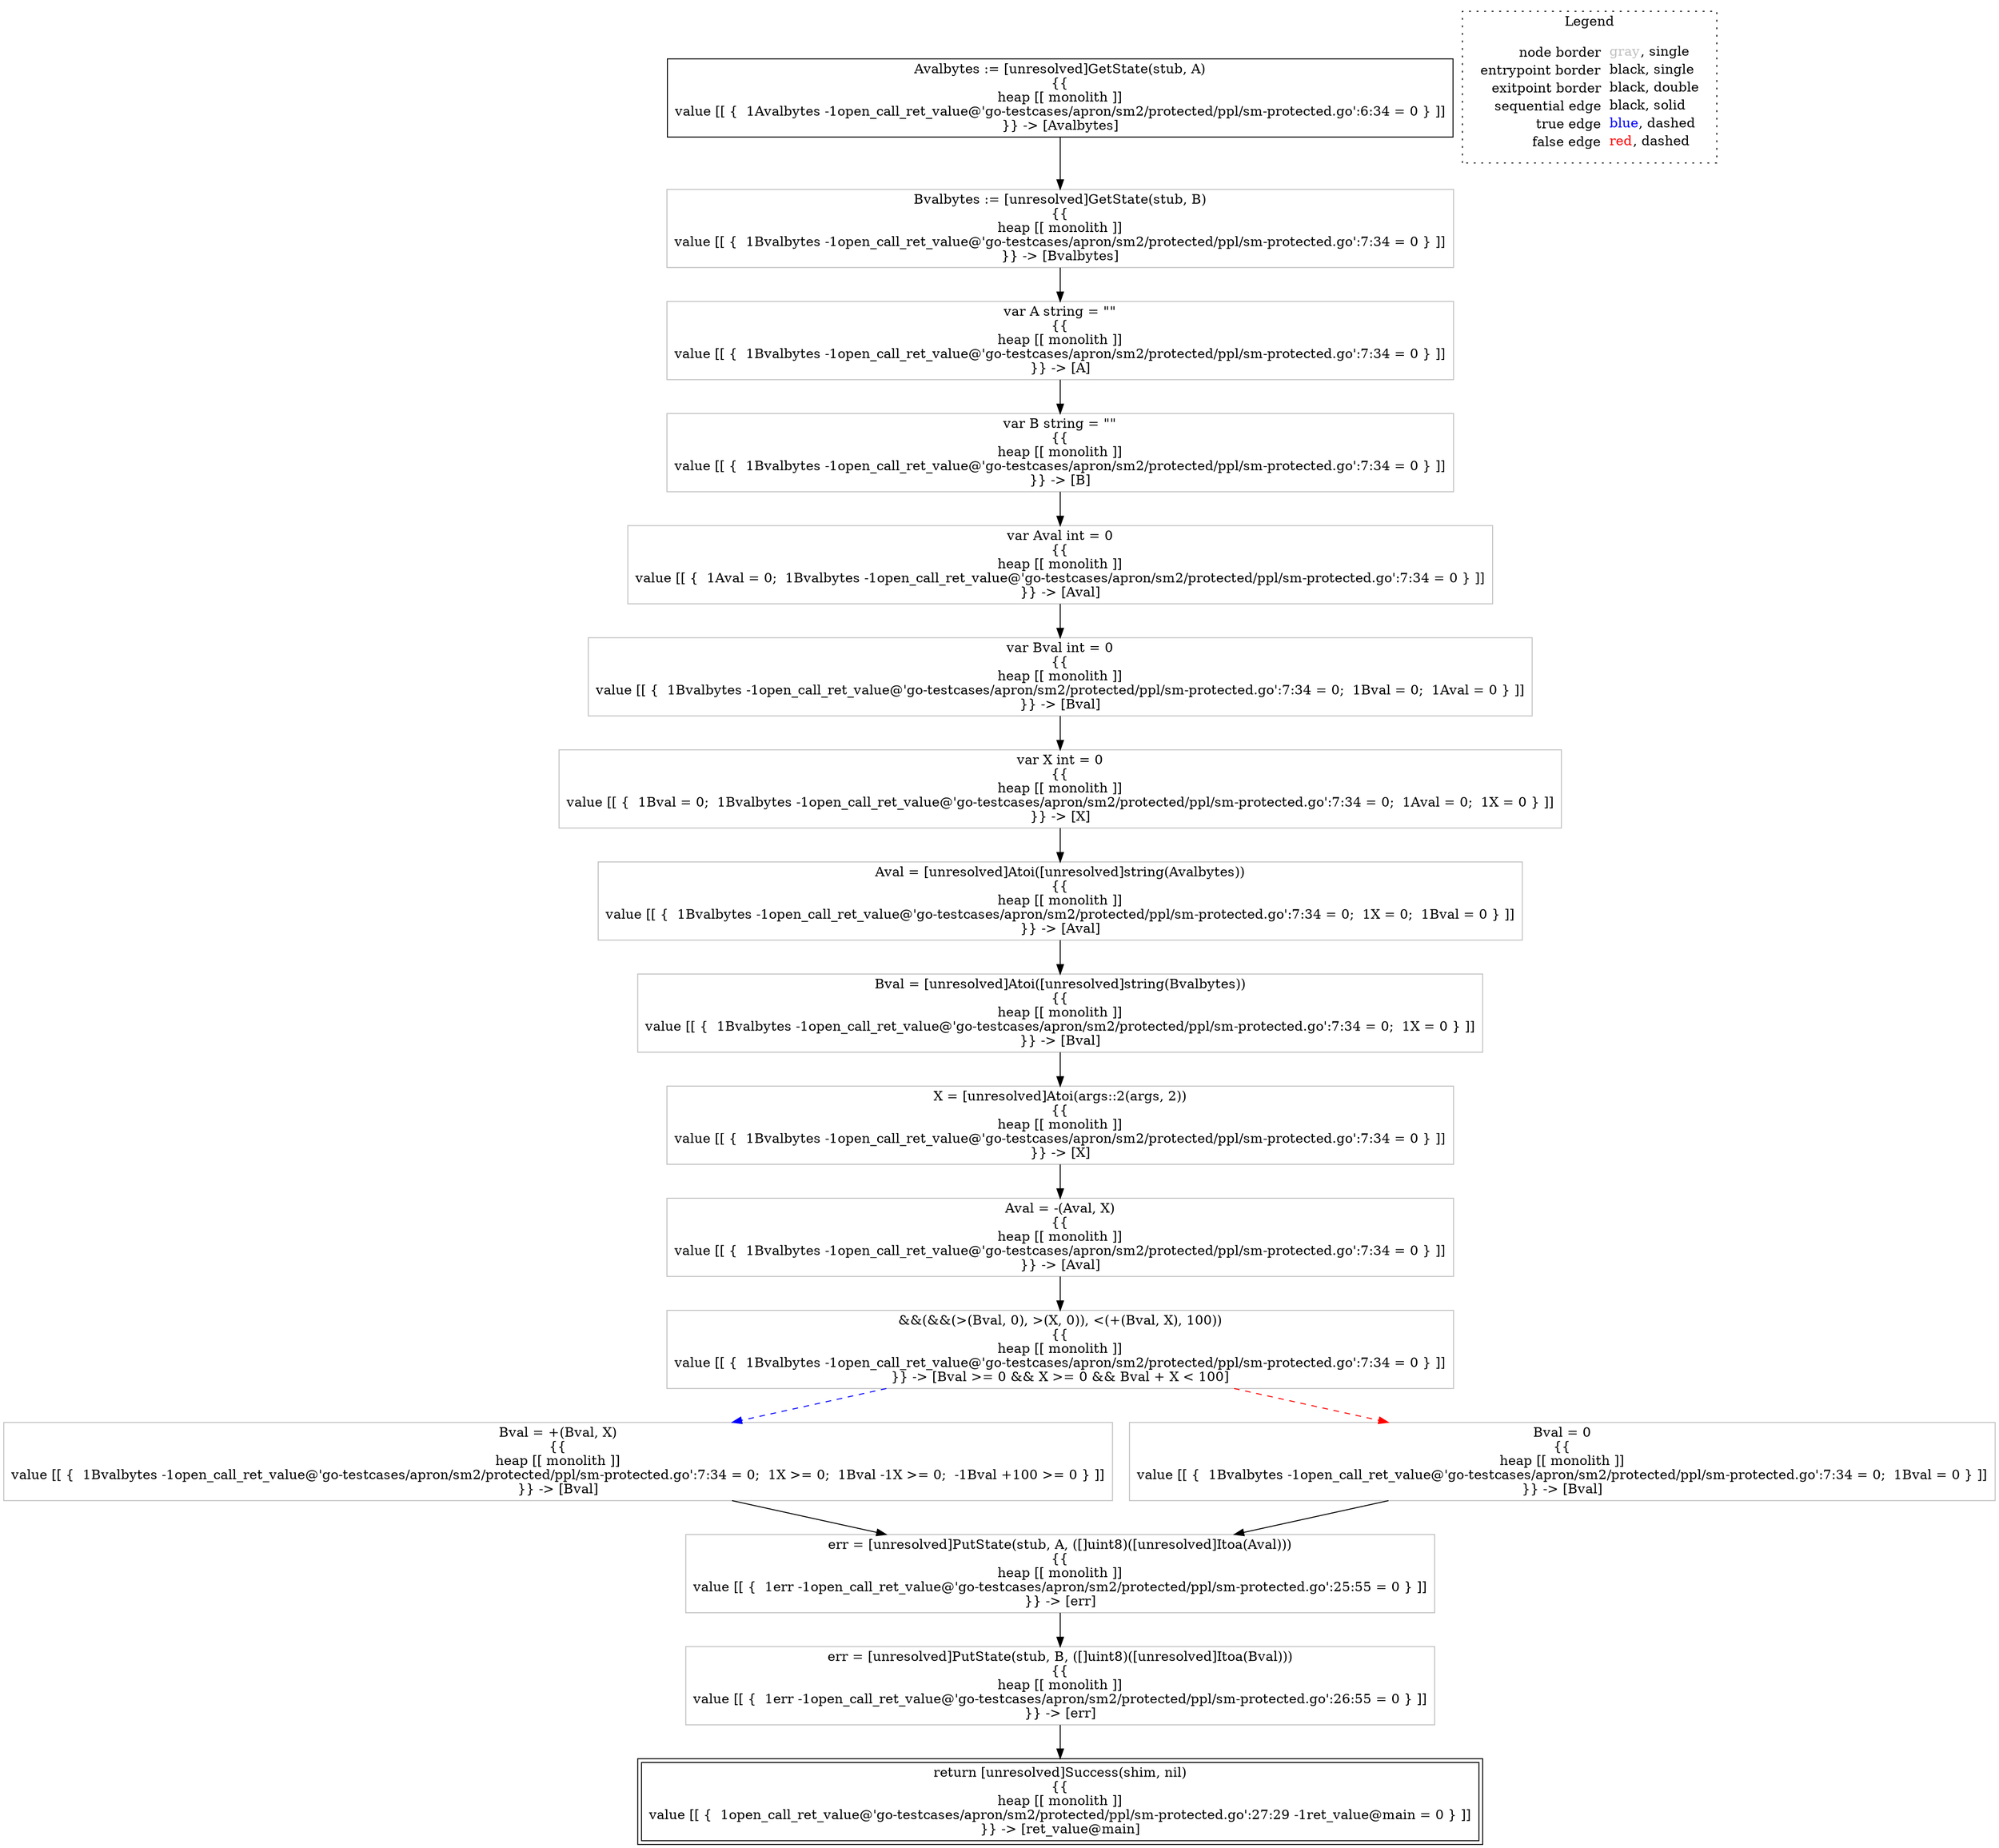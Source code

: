digraph {
	"node0" [shape="rect",color="black",label=<Avalbytes := [unresolved]GetState(stub, A)<BR/>{{<BR/>heap [[ monolith ]]<BR/>value [[ {  1Avalbytes -1open_call_ret_value@'go-testcases/apron/sm2/protected/ppl/sm-protected.go':6:34 = 0 } ]]<BR/>}} -&gt; [Avalbytes]>];
	"node1" [shape="rect",color="black",peripheries="2",label=<return [unresolved]Success(shim, nil)<BR/>{{<BR/>heap [[ monolith ]]<BR/>value [[ {  1open_call_ret_value@'go-testcases/apron/sm2/protected/ppl/sm-protected.go':27:29 -1ret_value@main = 0 } ]]<BR/>}} -&gt; [ret_value@main]>];
	"node2" [shape="rect",color="gray",label=<var Bval int = 0<BR/>{{<BR/>heap [[ monolith ]]<BR/>value [[ {  1Bvalbytes -1open_call_ret_value@'go-testcases/apron/sm2/protected/ppl/sm-protected.go':7:34 = 0;  1Bval = 0;  1Aval = 0 } ]]<BR/>}} -&gt; [Bval]>];
	"node3" [shape="rect",color="gray",label=<Bvalbytes := [unresolved]GetState(stub, B)<BR/>{{<BR/>heap [[ monolith ]]<BR/>value [[ {  1Bvalbytes -1open_call_ret_value@'go-testcases/apron/sm2/protected/ppl/sm-protected.go':7:34 = 0 } ]]<BR/>}} -&gt; [Bvalbytes]>];
	"node4" [shape="rect",color="gray",label=<Aval = -(Aval, X)<BR/>{{<BR/>heap [[ monolith ]]<BR/>value [[ {  1Bvalbytes -1open_call_ret_value@'go-testcases/apron/sm2/protected/ppl/sm-protected.go':7:34 = 0 } ]]<BR/>}} -&gt; [Aval]>];
	"node5" [shape="rect",color="gray",label=<var X int = 0<BR/>{{<BR/>heap [[ monolith ]]<BR/>value [[ {  1Bval = 0;  1Bvalbytes -1open_call_ret_value@'go-testcases/apron/sm2/protected/ppl/sm-protected.go':7:34 = 0;  1Aval = 0;  1X = 0 } ]]<BR/>}} -&gt; [X]>];
	"node6" [shape="rect",color="gray",label=<err = [unresolved]PutState(stub, B, ([]uint8)([unresolved]Itoa(Bval)))<BR/>{{<BR/>heap [[ monolith ]]<BR/>value [[ {  1err -1open_call_ret_value@'go-testcases/apron/sm2/protected/ppl/sm-protected.go':26:55 = 0 } ]]<BR/>}} -&gt; [err]>];
	"node7" [shape="rect",color="gray",label=<err = [unresolved]PutState(stub, A, ([]uint8)([unresolved]Itoa(Aval)))<BR/>{{<BR/>heap [[ monolith ]]<BR/>value [[ {  1err -1open_call_ret_value@'go-testcases/apron/sm2/protected/ppl/sm-protected.go':25:55 = 0 } ]]<BR/>}} -&gt; [err]>];
	"node8" [shape="rect",color="gray",label=<Aval = [unresolved]Atoi([unresolved]string(Avalbytes))<BR/>{{<BR/>heap [[ monolith ]]<BR/>value [[ {  1Bvalbytes -1open_call_ret_value@'go-testcases/apron/sm2/protected/ppl/sm-protected.go':7:34 = 0;  1X = 0;  1Bval = 0 } ]]<BR/>}} -&gt; [Aval]>];
	"node9" [shape="rect",color="gray",label=<Bval = +(Bval, X)<BR/>{{<BR/>heap [[ monolith ]]<BR/>value [[ {  1Bvalbytes -1open_call_ret_value@'go-testcases/apron/sm2/protected/ppl/sm-protected.go':7:34 = 0;  1X &gt;= 0;  1Bval -1X &gt;= 0;  -1Bval +100 &gt;= 0 } ]]<BR/>}} -&gt; [Bval]>];
	"node10" [shape="rect",color="gray",label=<&amp;&amp;(&amp;&amp;(&gt;(Bval, 0), &gt;(X, 0)), &lt;(+(Bval, X), 100))<BR/>{{<BR/>heap [[ monolith ]]<BR/>value [[ {  1Bvalbytes -1open_call_ret_value@'go-testcases/apron/sm2/protected/ppl/sm-protected.go':7:34 = 0 } ]]<BR/>}} -&gt; [Bval &gt;= 0 &amp;&amp; X &gt;= 0 &amp;&amp; Bval + X &lt; 100]>];
	"node11" [shape="rect",color="gray",label=<X = [unresolved]Atoi(args::2(args, 2))<BR/>{{<BR/>heap [[ monolith ]]<BR/>value [[ {  1Bvalbytes -1open_call_ret_value@'go-testcases/apron/sm2/protected/ppl/sm-protected.go':7:34 = 0 } ]]<BR/>}} -&gt; [X]>];
	"node12" [shape="rect",color="gray",label=<Bval = [unresolved]Atoi([unresolved]string(Bvalbytes))<BR/>{{<BR/>heap [[ monolith ]]<BR/>value [[ {  1Bvalbytes -1open_call_ret_value@'go-testcases/apron/sm2/protected/ppl/sm-protected.go':7:34 = 0;  1X = 0 } ]]<BR/>}} -&gt; [Bval]>];
	"node13" [shape="rect",color="gray",label=<var A string = &quot;&quot;<BR/>{{<BR/>heap [[ monolith ]]<BR/>value [[ {  1Bvalbytes -1open_call_ret_value@'go-testcases/apron/sm2/protected/ppl/sm-protected.go':7:34 = 0 } ]]<BR/>}} -&gt; [A]>];
	"node14" [shape="rect",color="gray",label=<var Aval int = 0<BR/>{{<BR/>heap [[ monolith ]]<BR/>value [[ {  1Aval = 0;  1Bvalbytes -1open_call_ret_value@'go-testcases/apron/sm2/protected/ppl/sm-protected.go':7:34 = 0 } ]]<BR/>}} -&gt; [Aval]>];
	"node15" [shape="rect",color="gray",label=<Bval = 0<BR/>{{<BR/>heap [[ monolith ]]<BR/>value [[ {  1Bvalbytes -1open_call_ret_value@'go-testcases/apron/sm2/protected/ppl/sm-protected.go':7:34 = 0;  1Bval = 0 } ]]<BR/>}} -&gt; [Bval]>];
	"node16" [shape="rect",color="gray",label=<var B string = &quot;&quot;<BR/>{{<BR/>heap [[ monolith ]]<BR/>value [[ {  1Bvalbytes -1open_call_ret_value@'go-testcases/apron/sm2/protected/ppl/sm-protected.go':7:34 = 0 } ]]<BR/>}} -&gt; [B]>];
	"node2" -> "node5" [color="black"];
	"node3" -> "node13" [color="black"];
	"node4" -> "node10" [color="black"];
	"node5" -> "node8" [color="black"];
	"node6" -> "node1" [color="black"];
	"node7" -> "node6" [color="black"];
	"node8" -> "node12" [color="black"];
	"node9" -> "node7" [color="black"];
	"node0" -> "node3" [color="black"];
	"node10" -> "node9" [color="blue",style="dashed"];
	"node10" -> "node15" [color="red",style="dashed"];
	"node11" -> "node4" [color="black"];
	"node12" -> "node11" [color="black"];
	"node13" -> "node16" [color="black"];
	"node14" -> "node2" [color="black"];
	"node15" -> "node7" [color="black"];
	"node16" -> "node14" [color="black"];
subgraph cluster_legend {
	label="Legend";
	style=dotted;
	node [shape=plaintext];
	"legend" [label=<<table border="0" cellpadding="2" cellspacing="0" cellborder="0"><tr><td align="right">node border&nbsp;</td><td align="left"><font color="gray">gray</font>, single</td></tr><tr><td align="right">entrypoint border&nbsp;</td><td align="left"><font color="black">black</font>, single</td></tr><tr><td align="right">exitpoint border&nbsp;</td><td align="left"><font color="black">black</font>, double</td></tr><tr><td align="right">sequential edge&nbsp;</td><td align="left"><font color="black">black</font>, solid</td></tr><tr><td align="right">true edge&nbsp;</td><td align="left"><font color="blue">blue</font>, dashed</td></tr><tr><td align="right">false edge&nbsp;</td><td align="left"><font color="red">red</font>, dashed</td></tr></table>>];
}

}
